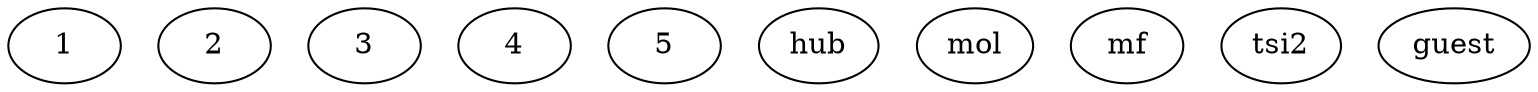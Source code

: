 digraph G{
graph [splines=ortho, concentrate=true, id="jati-fa"]
1[id="1"];
2[id="2"];
3[id="3"];
4[id="4"];
5[id="5"];
hub[id="hub"];
mol[id="mol"];
mf[id="mf"];
tsi2[id="tsi2"];
guest[id="guest"];


}